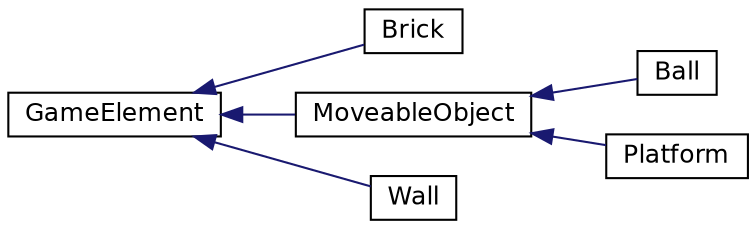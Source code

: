 digraph "Graphical Class Hierarchy"
{
  edge [fontname="Helvetica",fontsize="12",labelfontname="Helvetica",labelfontsize="12"];
  node [fontname="Helvetica",fontsize="12",shape=record];
  rankdir="LR";
  Node0 [label="GameElement",height=0.2,width=0.4,color="black", fillcolor="white", style="filled",URL="$class_game_element.html",tooltip="Game Element manages each element of the game seperately, each must contain its own texture to add th..."];
  Node0 -> Node1 [dir="back",color="midnightblue",fontsize="12",style="solid",fontname="Helvetica"];
  Node1 [label="Brick",height=0.2,width=0.4,color="black", fillcolor="white", style="filled",URL="$class_brick.html",tooltip="Brick generates a brick and manages functions accordingly. "];
  Node0 -> Node2 [dir="back",color="midnightblue",fontsize="12",style="solid",fontname="Helvetica"];
  Node2 [label="MoveableObject",height=0.2,width=0.4,color="black", fillcolor="white", style="filled",URL="$class_moveable_object.html",tooltip="This class leaves an inheritance to all objects that move (ball, platform) "];
  Node2 -> Node3 [dir="back",color="midnightblue",fontsize="12",style="solid",fontname="Helvetica"];
  Node3 [label="Ball",height=0.2,width=0.4,color="black", fillcolor="white", style="filled",URL="$class_ball.html",tooltip="Ball generates a ball and manages function accordingly. "];
  Node2 -> Node4 [dir="back",color="midnightblue",fontsize="12",style="solid",fontname="Helvetica"];
  Node4 [label="Platform",height=0.2,width=0.4,color="black", fillcolor="white", style="filled",URL="$class_platform.html",tooltip="Platform generates a rectangle with an image and manages function accordingly. "];
  Node0 -> Node5 [dir="back",color="midnightblue",fontsize="12",style="solid",fontname="Helvetica"];
  Node5 [label="Wall",height=0.2,width=0.4,color="black", fillcolor="white", style="filled",URL="$class_wall.html",tooltip="Wall generates a colored rectangle and manages functions accordingly. "];
}

